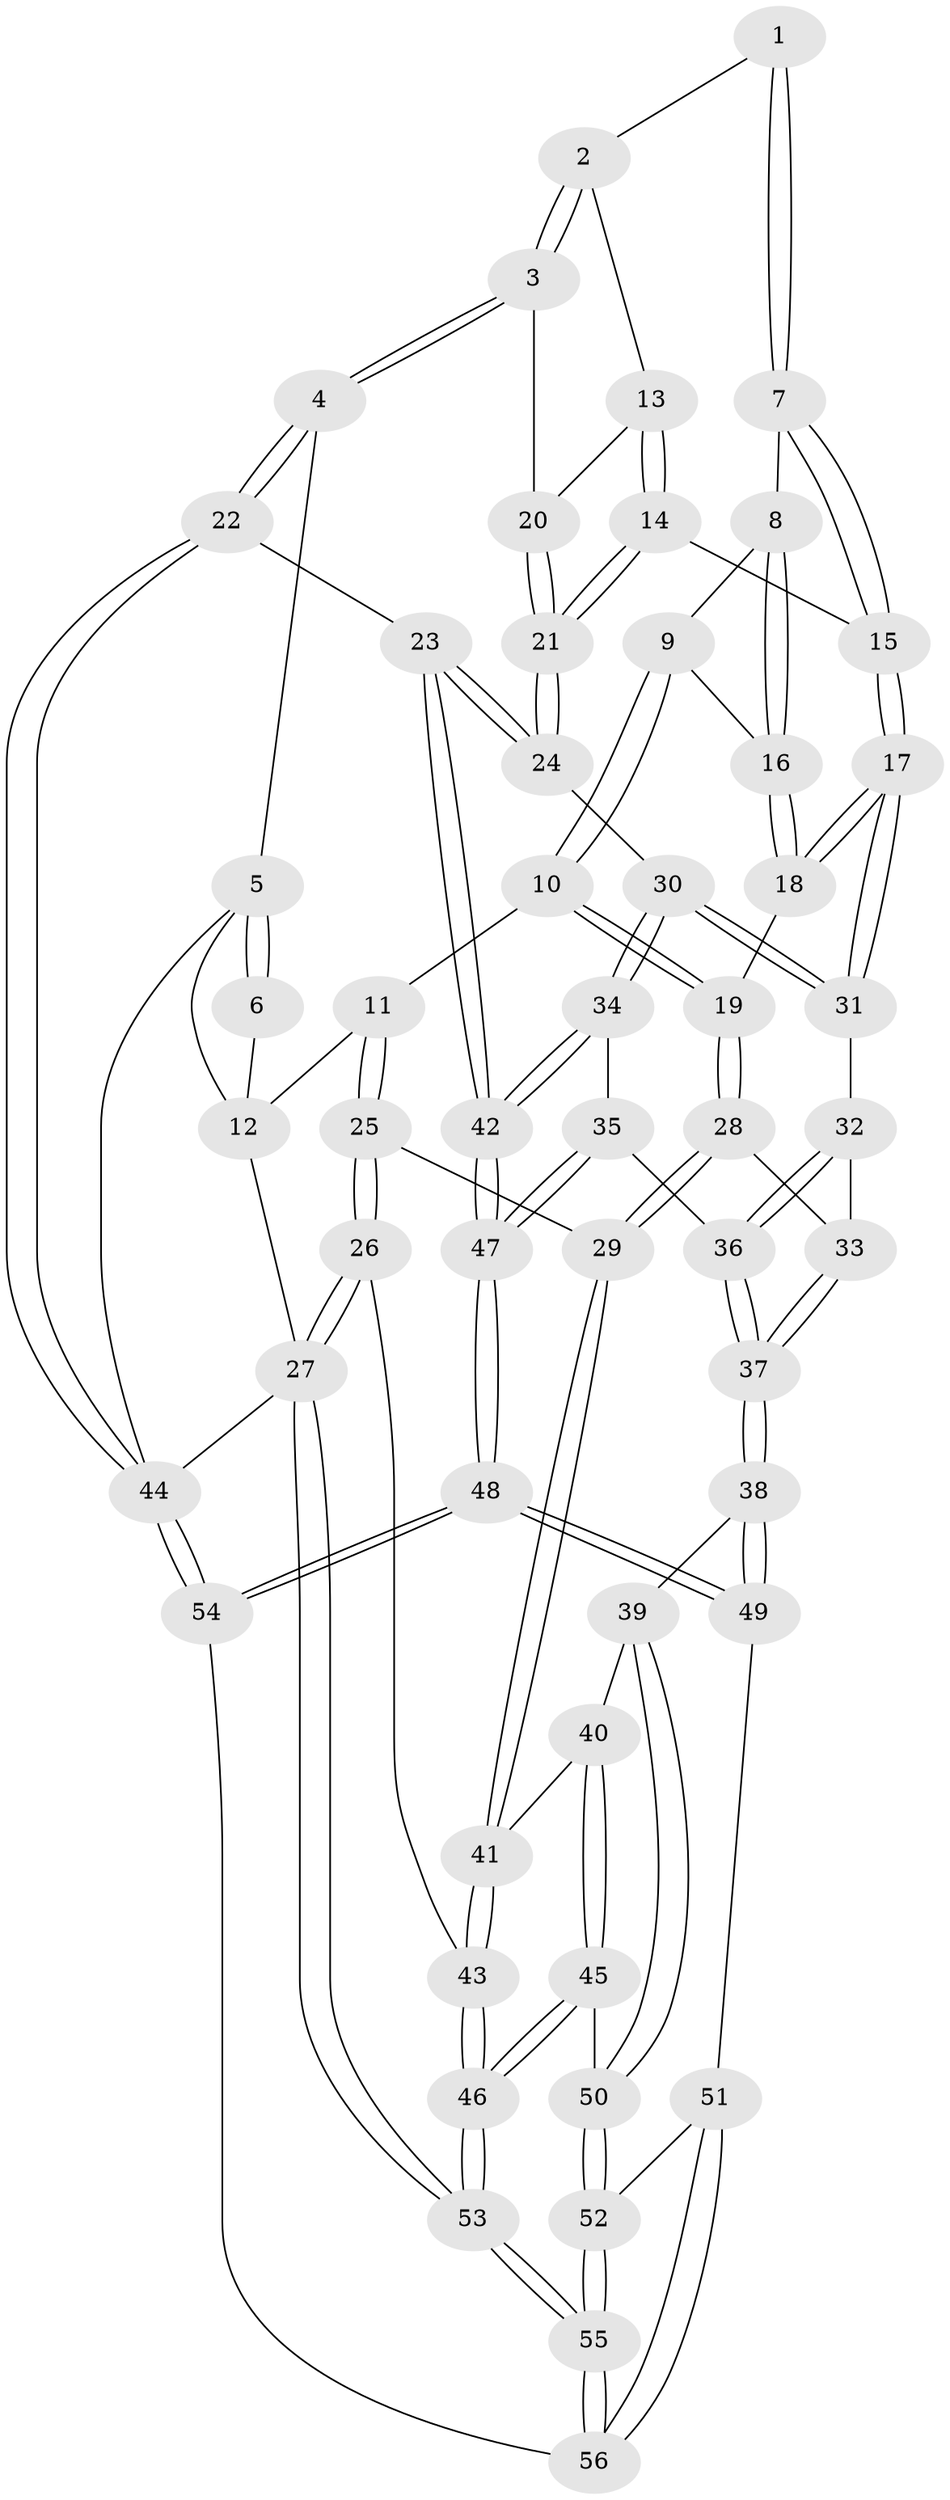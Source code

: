 // Generated by graph-tools (version 1.1) at 2025/11/02/27/25 16:11:56]
// undirected, 56 vertices, 137 edges
graph export_dot {
graph [start="1"]
  node [color=gray90,style=filled];
  1 [pos="+0.5566751075712985+0.06358507828016009"];
  2 [pos="+0.7142553917134663+0.09190637649739469"];
  3 [pos="+1+0.1324142060505665"];
  4 [pos="+1+0.0863157268541035"];
  5 [pos="+1+0"];
  6 [pos="+0.5194415906620058+0"];
  7 [pos="+0.5609874806187636+0.1236032261737802"];
  8 [pos="+0.4500236586000348+0.19713860607724812"];
  9 [pos="+0.24578116924829344+0.20261409027282676"];
  10 [pos="+0.006288830426357655+0.06571393680290989"];
  11 [pos="+0+0"];
  12 [pos="+0+0"];
  13 [pos="+0.9053666927155865+0.25228535523252543"];
  14 [pos="+0.7479740344257533+0.32692342023508214"];
  15 [pos="+0.6600168077825534+0.3394953718682305"];
  16 [pos="+0.36138455858998303+0.31450624691264695"];
  17 [pos="+0.6437710729902517+0.36780097612884427"];
  18 [pos="+0.373004931120648+0.3724158851325622"];
  19 [pos="+0.3147793154897827+0.44562269590688286"];
  20 [pos="+1+0.18747641072946458"];
  21 [pos="+0.8965315463920493+0.5162133531997409"];
  22 [pos="+1+0.6473360250147742"];
  23 [pos="+0.9635695573027403+0.6496385340301852"];
  24 [pos="+0.90154605976131+0.5335271790835966"];
  25 [pos="+0+0.20490206435862166"];
  26 [pos="+0+0.6333875110147609"];
  27 [pos="+0+1"];
  28 [pos="+0.3019292584442268+0.4892777315926365"];
  29 [pos="+0.2157366207297655+0.5223190389441658"];
  30 [pos="+0.6762532164792839+0.5011208857094341"];
  31 [pos="+0.6365697689181157+0.42447212719578764"];
  32 [pos="+0.5701407852346229+0.4876485032170385"];
  33 [pos="+0.3258157233514003+0.5086262819304893"];
  34 [pos="+0.7173545047605143+0.6177780411431856"];
  35 [pos="+0.4989112362041256+0.6635612849600506"];
  36 [pos="+0.4842864894155296+0.6577427800544482"];
  37 [pos="+0.42972126439102976+0.6781185153143633"];
  38 [pos="+0.42369751500525804+0.6891526069241857"];
  39 [pos="+0.33152234249554124+0.7493126486293026"];
  40 [pos="+0.1936854871364659+0.6530319580071379"];
  41 [pos="+0.17304075788048895+0.6143031654042713"];
  42 [pos="+0.7939364115632732+0.7364855521366224"];
  43 [pos="+0.038546830336912453+0.6457152047462567"];
  44 [pos="+1+1"];
  45 [pos="+0.1430004985422967+0.829418194015753"];
  46 [pos="+0.13824011110635775+0.8336170618057872"];
  47 [pos="+0.7424596910717266+0.8437879878634611"];
  48 [pos="+0.7419386110453472+0.8468430406689449"];
  49 [pos="+0.49971062287838136+0.8365514140775433"];
  50 [pos="+0.31866991308987247+0.7878589826850891"];
  51 [pos="+0.45155616669110793+0.8991476885999171"];
  52 [pos="+0.3455492748999052+0.9198741536314343"];
  53 [pos="+0+1"];
  54 [pos="+0.7990434759843207+1"];
  55 [pos="+0.16774911010473398+1"];
  56 [pos="+0.7084651343644676+1"];
  1 -- 2;
  1 -- 7;
  1 -- 7;
  2 -- 3;
  2 -- 3;
  2 -- 13;
  3 -- 4;
  3 -- 4;
  3 -- 20;
  4 -- 5;
  4 -- 22;
  4 -- 22;
  5 -- 6;
  5 -- 6;
  5 -- 12;
  5 -- 44;
  6 -- 12;
  7 -- 8;
  7 -- 15;
  7 -- 15;
  8 -- 9;
  8 -- 16;
  8 -- 16;
  9 -- 10;
  9 -- 10;
  9 -- 16;
  10 -- 11;
  10 -- 19;
  10 -- 19;
  11 -- 12;
  11 -- 25;
  11 -- 25;
  12 -- 27;
  13 -- 14;
  13 -- 14;
  13 -- 20;
  14 -- 15;
  14 -- 21;
  14 -- 21;
  15 -- 17;
  15 -- 17;
  16 -- 18;
  16 -- 18;
  17 -- 18;
  17 -- 18;
  17 -- 31;
  17 -- 31;
  18 -- 19;
  19 -- 28;
  19 -- 28;
  20 -- 21;
  20 -- 21;
  21 -- 24;
  21 -- 24;
  22 -- 23;
  22 -- 44;
  22 -- 44;
  23 -- 24;
  23 -- 24;
  23 -- 42;
  23 -- 42;
  24 -- 30;
  25 -- 26;
  25 -- 26;
  25 -- 29;
  26 -- 27;
  26 -- 27;
  26 -- 43;
  27 -- 53;
  27 -- 53;
  27 -- 44;
  28 -- 29;
  28 -- 29;
  28 -- 33;
  29 -- 41;
  29 -- 41;
  30 -- 31;
  30 -- 31;
  30 -- 34;
  30 -- 34;
  31 -- 32;
  32 -- 33;
  32 -- 36;
  32 -- 36;
  33 -- 37;
  33 -- 37;
  34 -- 35;
  34 -- 42;
  34 -- 42;
  35 -- 36;
  35 -- 47;
  35 -- 47;
  36 -- 37;
  36 -- 37;
  37 -- 38;
  37 -- 38;
  38 -- 39;
  38 -- 49;
  38 -- 49;
  39 -- 40;
  39 -- 50;
  39 -- 50;
  40 -- 41;
  40 -- 45;
  40 -- 45;
  41 -- 43;
  41 -- 43;
  42 -- 47;
  42 -- 47;
  43 -- 46;
  43 -- 46;
  44 -- 54;
  44 -- 54;
  45 -- 46;
  45 -- 46;
  45 -- 50;
  46 -- 53;
  46 -- 53;
  47 -- 48;
  47 -- 48;
  48 -- 49;
  48 -- 49;
  48 -- 54;
  48 -- 54;
  49 -- 51;
  50 -- 52;
  50 -- 52;
  51 -- 52;
  51 -- 56;
  51 -- 56;
  52 -- 55;
  52 -- 55;
  53 -- 55;
  53 -- 55;
  54 -- 56;
  55 -- 56;
  55 -- 56;
}
